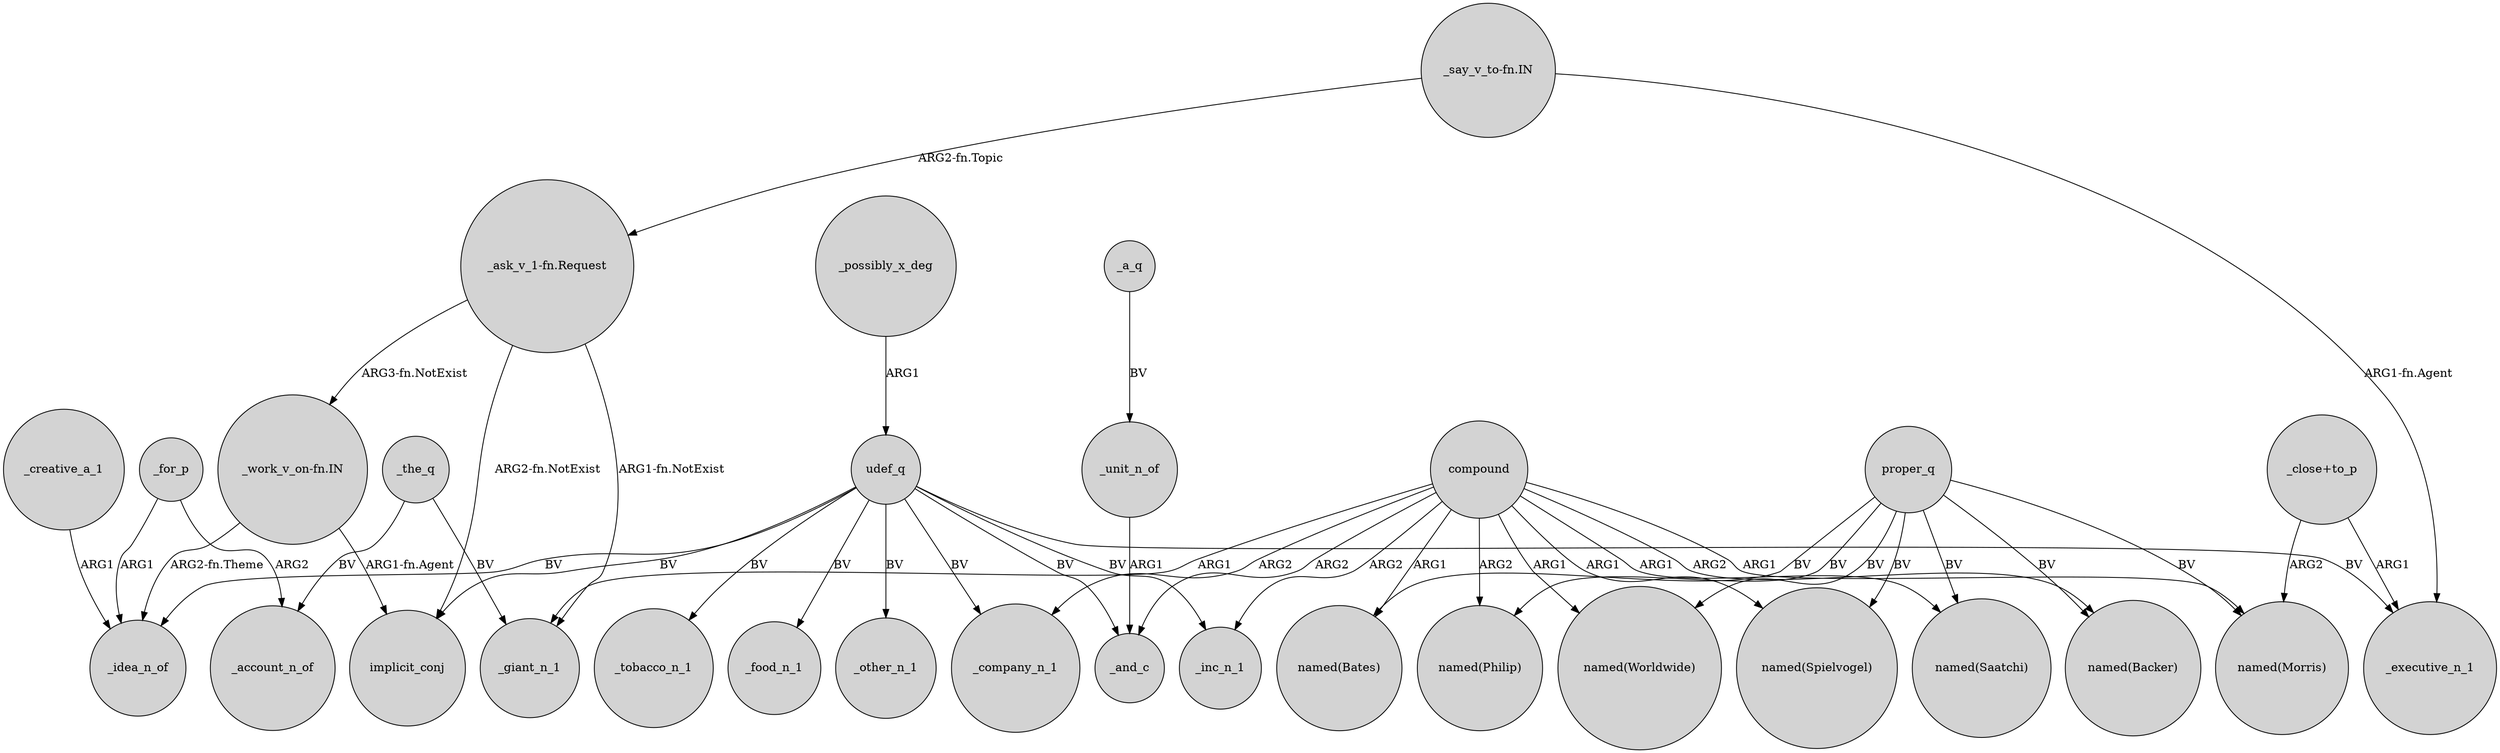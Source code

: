 digraph {
	node [shape=circle style=filled]
	_possibly_x_deg -> udef_q [label=ARG1]
	"_work_v_on-fn.IN" -> _idea_n_of [label="ARG2-fn.Theme"]
	proper_q -> "named(Bates)" [label=BV]
	proper_q -> "named(Backer)" [label=BV]
	udef_q -> _inc_n_1 [label=BV]
	_the_q -> _account_n_of [label=BV]
	udef_q -> _executive_n_1 [label=BV]
	compound -> _giant_n_1 [label=ARG1]
	_for_p -> _idea_n_of [label=ARG1]
	udef_q -> _idea_n_of [label=BV]
	compound -> _company_n_1 [label=ARG2]
	compound -> "named(Bates)" [label=ARG1]
	_for_p -> _account_n_of [label=ARG2]
	compound -> "named(Spielvogel)" [label=ARG1]
	compound -> "named(Philip)" [label=ARG2]
	proper_q -> "named(Philip)" [label=BV]
	"_work_v_on-fn.IN" -> implicit_conj [label="ARG1-fn.Agent"]
	udef_q -> implicit_conj [label=BV]
	udef_q -> _food_n_1 [label=BV]
	compound -> "named(Morris)" [label=ARG1]
	"_ask_v_1-fn.Request" -> _giant_n_1 [label="ARG1-fn.NotExist"]
	proper_q -> "named(Spielvogel)" [label=BV]
	udef_q -> _other_n_1 [label=BV]
	"_close+to_p" -> "named(Morris)" [label=ARG2]
	compound -> "named(Saatchi)" [label=ARG1]
	"_close+to_p" -> _executive_n_1 [label=ARG1]
	proper_q -> "named(Morris)" [label=BV]
	compound -> _and_c [label=ARG2]
	"_say_v_to-fn.IN" -> "_ask_v_1-fn.Request" [label="ARG2-fn.Topic"]
	"_say_v_to-fn.IN" -> _executive_n_1 [label="ARG1-fn.Agent"]
	_unit_n_of -> _and_c [label=ARG1]
	"_ask_v_1-fn.Request" -> implicit_conj [label="ARG2-fn.NotExist"]
	_a_q -> _unit_n_of [label=BV]
	_the_q -> _giant_n_1 [label=BV]
	proper_q -> "named(Worldwide)" [label=BV]
	proper_q -> "named(Saatchi)" [label=BV]
	udef_q -> _tobacco_n_1 [label=BV]
	"_ask_v_1-fn.Request" -> "_work_v_on-fn.IN" [label="ARG3-fn.NotExist"]
	compound -> "named(Backer)" [label=ARG2]
	_creative_a_1 -> _idea_n_of [label=ARG1]
	udef_q -> _and_c [label=BV]
	compound -> "named(Worldwide)" [label=ARG1]
	compound -> _inc_n_1 [label=ARG2]
	udef_q -> _company_n_1 [label=BV]
}
